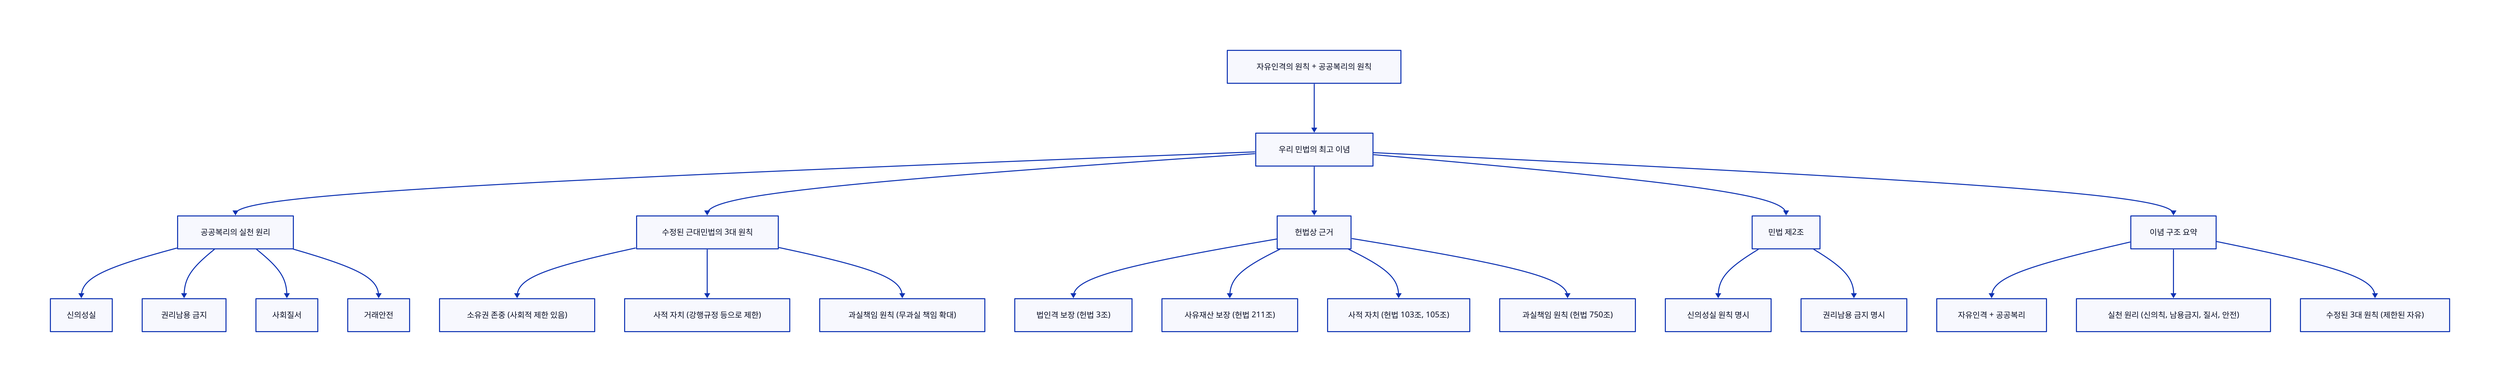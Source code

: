 # [14-15] 수정된 민법의 기본 원리 구조.d2

direction: down

"자유인격의 원칙 + 공공복리의 원칙" -> "우리 민법의 최고 이념"

"우리 민법의 최고 이념" -> "공공복리의 실천 원리"
"우리 민법의 최고 이념" -> "수정된 근대민법의 3대 원칙"
"우리 민법의 최고 이념" -> "헌법상 근거"
"우리 민법의 최고 이념" -> "민법 제2조"

"공공복리의 실천 원리" -> "신의성실"
"공공복리의 실천 원리" -> "권리남용 금지"
"공공복리의 실천 원리" -> "사회질서"
"공공복리의 실천 원리" -> "거래안전"

"수정된 근대민법의 3대 원칙" -> "소유권 존중 (사회적 제한 있음)"
"수정된 근대민법의 3대 원칙" -> "사적 자치 (강행규정 등으로 제한)"
"수정된 근대민법의 3대 원칙" -> "과실책임 원칙 (무과실 책임 확대)"

"헌법상 근거" -> "법인격 보장 (헌법 3조)"
"헌법상 근거" -> "사유재산 보장 (헌법 211조)"
"헌법상 근거" -> "사적 자치 (헌법 103조, 105조)"
"헌법상 근거" -> "과실책임 원칙 (헌법 750조)"

"민법 제2조" -> "신의성실 원칙 명시"
"민법 제2조" -> "권리남용 금지 명시"

"우리 민법의 최고 이념" -> "이념 구조 요약"
"이념 구조 요약" -> "자유인격 + 공공복리"
"이념 구조 요약" -> "실천 원리 (신의칙, 남용금지, 질서, 안전)"
"이념 구조 요약" -> "수정된 3대 원칙 (제한된 자유)"